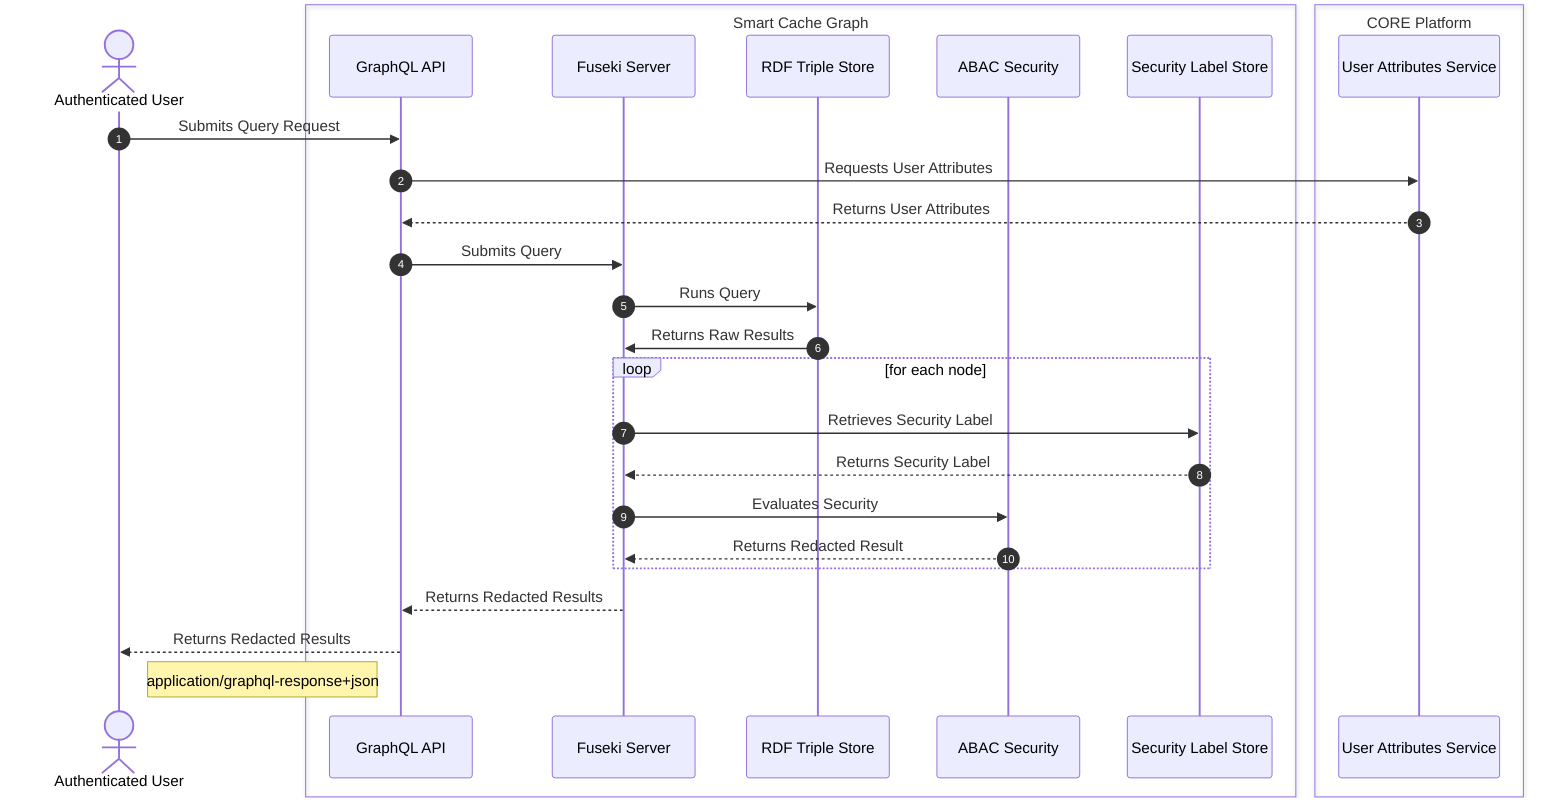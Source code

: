 sequenceDiagram
    autonumber
    actor U as Authenticated User
    box Smart Cache Graph
        participant G as GraphQL API
        participant FS as Fuseki Server
        participant J as RDF Triple Store
        participant A as ABAC Security
        participant L as Security Label Store
    end
    box CORE Platform
        participant UAS as User Attributes Service
    end
    U->>G: Submits Query Request
    G->>UAS: Requests User Attributes
    UAS-->>G: Returns User Attributes
    G->>FS: Submits Query
    FS->>J: Runs Query
    J->>FS: Returns Raw Results
    loop for each node
        FS->>L: Retrieves Security Label
        L-->>FS: Returns Security Label
        FS->>A: Evaluates Security
        A-->>FS: Returns Redacted Result
    end
    autonumber off
    FS-->>G: Returns Redacted Results
    G-->>U: Returns Redacted Results
    note left of G: application/graphql-response+json